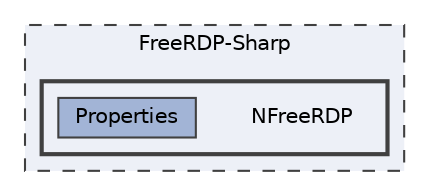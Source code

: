 digraph "FreeRDP-Sharp/NFreeRDP"
{
 // LATEX_PDF_SIZE
  bgcolor="transparent";
  edge [fontname=Helvetica,fontsize=10,labelfontname=Helvetica,labelfontsize=10];
  node [fontname=Helvetica,fontsize=10,shape=box,height=0.2,width=0.4];
  compound=true
  subgraph clusterdir_f49d4d5bbc1e9681de7d499de63c769c {
    graph [ bgcolor="#edf0f7", pencolor="grey25", label="FreeRDP-Sharp", fontname=Helvetica,fontsize=10 style="filled,dashed", URL="dir_f49d4d5bbc1e9681de7d499de63c769c.html",tooltip=""]
  subgraph clusterdir_e9624f961b016f2e309f0e86cf2094ae {
    graph [ bgcolor="#edf0f7", pencolor="grey25", label="", fontname=Helvetica,fontsize=10 style="filled,bold", URL="dir_e9624f961b016f2e309f0e86cf2094ae.html",tooltip=""]
    dir_e9624f961b016f2e309f0e86cf2094ae [shape=plaintext, label="NFreeRDP"];
  dir_07bf628407d0bd8984cc3fef59031461 [label="Properties", fillcolor="#a2b4d6", color="grey25", style="filled", URL="dir_07bf628407d0bd8984cc3fef59031461.html",tooltip=""];
  }
  }
}
